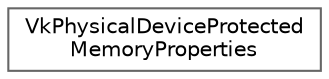 digraph "类继承关系图"
{
 // LATEX_PDF_SIZE
  bgcolor="transparent";
  edge [fontname=Helvetica,fontsize=10,labelfontname=Helvetica,labelfontsize=10];
  node [fontname=Helvetica,fontsize=10,shape=box,height=0.2,width=0.4];
  rankdir="LR";
  Node0 [id="Node000000",label="VkPhysicalDeviceProtected\lMemoryProperties",height=0.2,width=0.4,color="grey40", fillcolor="white", style="filled",URL="$struct_vk_physical_device_protected_memory_properties.html",tooltip=" "];
}
